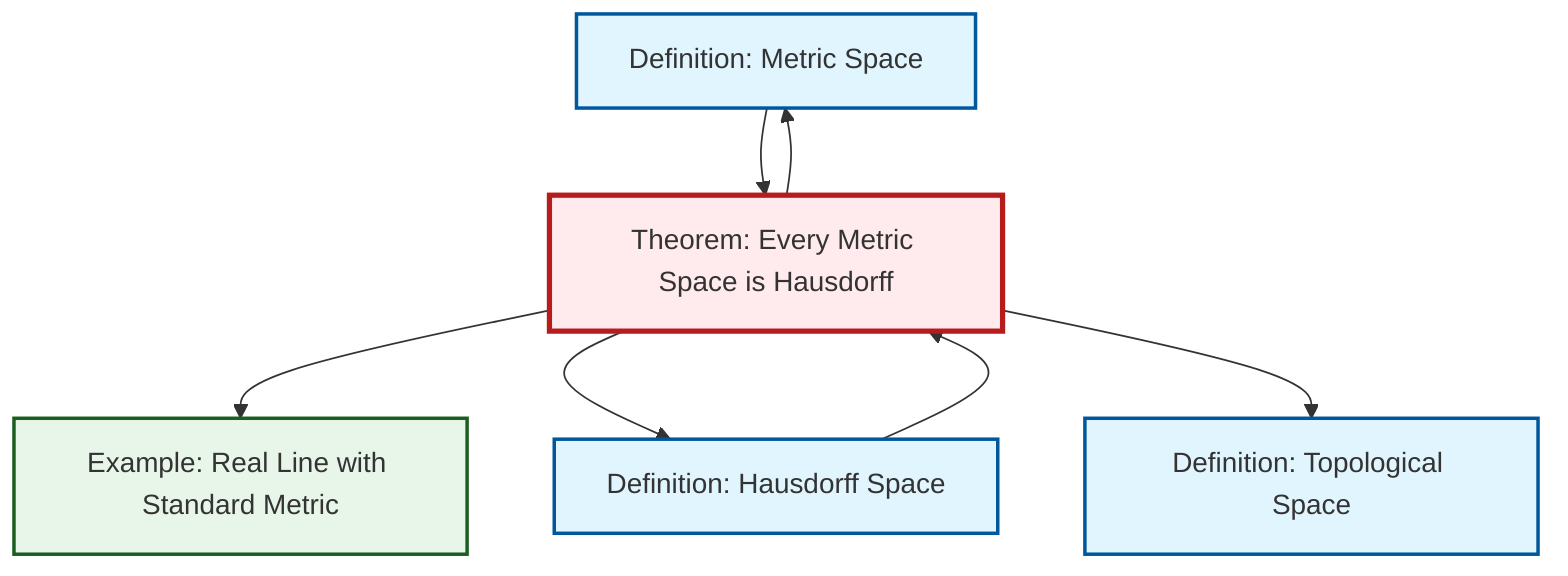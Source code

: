 graph TD
    classDef definition fill:#e1f5fe,stroke:#01579b,stroke-width:2px
    classDef theorem fill:#f3e5f5,stroke:#4a148c,stroke-width:2px
    classDef axiom fill:#fff3e0,stroke:#e65100,stroke-width:2px
    classDef example fill:#e8f5e9,stroke:#1b5e20,stroke-width:2px
    classDef current fill:#ffebee,stroke:#b71c1c,stroke-width:3px
    def-topological-space["Definition: Topological Space"]:::definition
    def-metric-space["Definition: Metric Space"]:::definition
    thm-metric-hausdorff["Theorem: Every Metric Space is Hausdorff"]:::theorem
    ex-real-line-metric["Example: Real Line with Standard Metric"]:::example
    def-hausdorff["Definition: Hausdorff Space"]:::definition
    thm-metric-hausdorff --> ex-real-line-metric
    thm-metric-hausdorff --> def-metric-space
    thm-metric-hausdorff --> def-hausdorff
    def-hausdorff --> thm-metric-hausdorff
    thm-metric-hausdorff --> def-topological-space
    def-metric-space --> thm-metric-hausdorff
    class thm-metric-hausdorff current